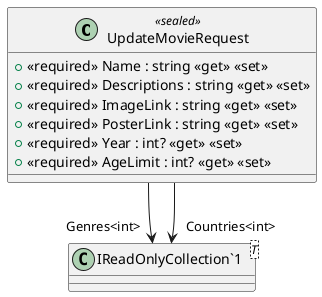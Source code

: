 @startuml
class UpdateMovieRequest <<sealed>> {
    + <<required>> Name : string <<get>> <<set>>
    + <<required>> Descriptions : string <<get>> <<set>>
    + <<required>> ImageLink : string <<get>> <<set>>
    + <<required>> PosterLink : string <<get>> <<set>>
    + <<required>> Year : int? <<get>> <<set>>
    + <<required>> AgeLimit : int? <<get>> <<set>>
}
class "IReadOnlyCollection`1"<T> {
}
UpdateMovieRequest --> "Genres<int>" "IReadOnlyCollection`1"
UpdateMovieRequest --> "Countries<int>" "IReadOnlyCollection`1"
@enduml
